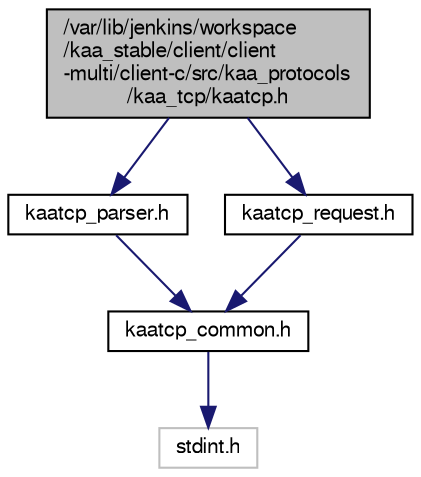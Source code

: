 digraph "/var/lib/jenkins/workspace/kaa_stable/client/client-multi/client-c/src/kaa_protocols/kaa_tcp/kaatcp.h"
{
  bgcolor="transparent";
  edge [fontname="FreeSans",fontsize="10",labelfontname="FreeSans",labelfontsize="10"];
  node [fontname="FreeSans",fontsize="10",shape=record];
  Node1 [label="/var/lib/jenkins/workspace\l/kaa_stable/client/client\l-multi/client-c/src/kaa_protocols\l/kaa_tcp/kaatcp.h",height=0.2,width=0.4,color="black", fillcolor="grey75", style="filled" fontcolor="black"];
  Node1 -> Node2 [color="midnightblue",fontsize="10",style="solid",fontname="FreeSans"];
  Node2 [label="kaatcp_parser.h",height=0.2,width=0.4,color="black",URL="$kaatcp__parser_8h.html"];
  Node2 -> Node3 [color="midnightblue",fontsize="10",style="solid",fontname="FreeSans"];
  Node3 [label="kaatcp_common.h",height=0.2,width=0.4,color="black",URL="$kaatcp__common_8h.html"];
  Node3 -> Node4 [color="midnightblue",fontsize="10",style="solid",fontname="FreeSans"];
  Node4 [label="stdint.h",height=0.2,width=0.4,color="grey75"];
  Node1 -> Node5 [color="midnightblue",fontsize="10",style="solid",fontname="FreeSans"];
  Node5 [label="kaatcp_request.h",height=0.2,width=0.4,color="black",URL="$kaatcp__request_8h.html"];
  Node5 -> Node3 [color="midnightblue",fontsize="10",style="solid",fontname="FreeSans"];
}
